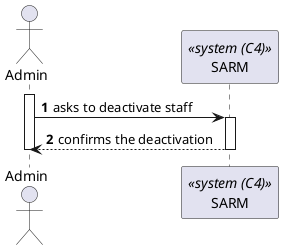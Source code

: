 @startuml process-view
autonumber
actor "Admin" as Admin
participant SARM as "SARM" <<system (C4)>>

activate Admin
    Admin -> SARM : asks to deactivate staff
    activate SARM
        SARM --> Admin : confirms the deactivation
    deactivate SARM
deactivate Admin

@enduml